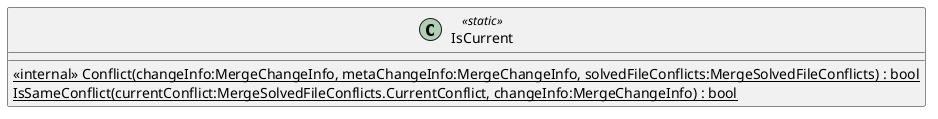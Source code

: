@startuml
class IsCurrent <<static>> {
    <<internal>> {static} Conflict(changeInfo:MergeChangeInfo, metaChangeInfo:MergeChangeInfo, solvedFileConflicts:MergeSolvedFileConflicts) : bool
    {static} IsSameConflict(currentConflict:MergeSolvedFileConflicts.CurrentConflict, changeInfo:MergeChangeInfo) : bool
}
@enduml

